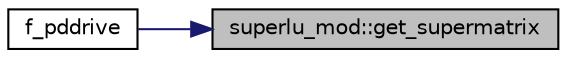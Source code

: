 digraph "superlu_mod::get_supermatrix"
{
 // LATEX_PDF_SIZE
  edge [fontname="Helvetica",fontsize="10",labelfontname="Helvetica",labelfontsize="10"];
  node [fontname="Helvetica",fontsize="10",shape=record];
  rankdir="RL";
  Node1 [label="superlu_mod::get_supermatrix",height=0.2,width=0.4,color="black", fillcolor="grey75", style="filled", fontcolor="black",tooltip=" "];
  Node1 -> Node2 [dir="back",color="midnightblue",fontsize="10",style="solid",fontname="Helvetica"];
  Node2 [label="f_pddrive",height=0.2,width=0.4,color="black", fillcolor="white", style="filled",URL="$f__pddrive__old_8f90.html#a1afcbef4b08d30a08caec8bf66313f45",tooltip=" "];
}
